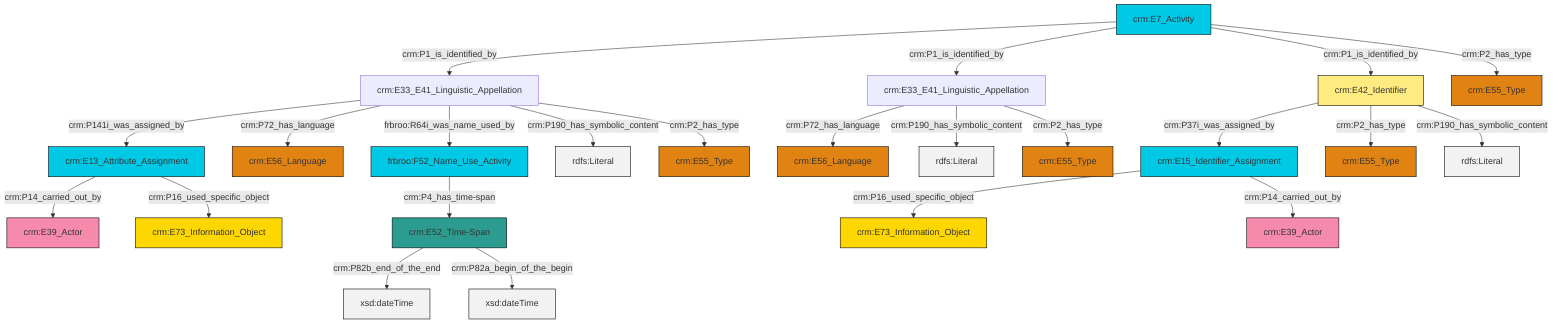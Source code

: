 graph TD
classDef Literal fill:#f2f2f2,stroke:#000000;
classDef CRM_Entity fill:#FFFFFF,stroke:#000000;
classDef Temporal_Entity fill:#00C9E6, stroke:#000000;
classDef Type fill:#E18312, stroke:#000000;
classDef Time-Span fill:#2C9C91, stroke:#000000;
classDef Appellation fill:#FFEB7F, stroke:#000000;
classDef Place fill:#008836, stroke:#000000;
classDef Persistent_Item fill:#B266B2, stroke:#000000;
classDef Conceptual_Object fill:#FFD700, stroke:#000000;
classDef Physical_Thing fill:#D2B48C, stroke:#000000;
classDef Actor fill:#f58aad, stroke:#000000;
classDef PC_Classes fill:#4ce600, stroke:#000000;
classDef Multi fill:#cccccc,stroke:#000000;

6["crm:E13_Attribute_Assignment"]:::Temporal_Entity -->|crm:P14_carried_out_by| 7["crm:E39_Actor"]:::Actor
8["crm:E33_E41_Linguistic_Appellation"]:::Default -->|crm:P141i_was_assigned_by| 6["crm:E13_Attribute_Assignment"]:::Temporal_Entity
8["crm:E33_E41_Linguistic_Appellation"]:::Default -->|crm:P72_has_language| 11["crm:E56_Language"]:::Type
2["crm:E7_Activity"]:::Temporal_Entity -->|crm:P1_is_identified_by| 8["crm:E33_E41_Linguistic_Appellation"]:::Default
14["crm:E33_E41_Linguistic_Appellation"]:::Default -->|crm:P72_has_language| 15["crm:E56_Language"]:::Type
8["crm:E33_E41_Linguistic_Appellation"]:::Default -->|frbroo:R64i_was_name_used_by| 9["frbroo:F52_Name_Use_Activity"]:::Temporal_Entity
8["crm:E33_E41_Linguistic_Appellation"]:::Default -->|crm:P190_has_symbolic_content| 22[rdfs:Literal]:::Literal
23["crm:E52_Time-Span"]:::Time-Span -->|crm:P82b_end_of_the_end| 24[xsd:dateTime]:::Literal
19["crm:E15_Identifier_Assignment"]:::Temporal_Entity -->|crm:P16_used_specific_object| 25["crm:E73_Information_Object"]:::Conceptual_Object
2["crm:E7_Activity"]:::Temporal_Entity -->|crm:P1_is_identified_by| 14["crm:E33_E41_Linguistic_Appellation"]:::Default
4["crm:E42_Identifier"]:::Appellation -->|crm:P37i_was_assigned_by| 19["crm:E15_Identifier_Assignment"]:::Temporal_Entity
8["crm:E33_E41_Linguistic_Appellation"]:::Default -->|crm:P2_has_type| 17["crm:E55_Type"]:::Type
14["crm:E33_E41_Linguistic_Appellation"]:::Default -->|crm:P190_has_symbolic_content| 33[rdfs:Literal]:::Literal
19["crm:E15_Identifier_Assignment"]:::Temporal_Entity -->|crm:P14_carried_out_by| 26["crm:E39_Actor"]:::Actor
4["crm:E42_Identifier"]:::Appellation -->|crm:P2_has_type| 12["crm:E55_Type"]:::Type
9["frbroo:F52_Name_Use_Activity"]:::Temporal_Entity -->|crm:P4_has_time-span| 23["crm:E52_Time-Span"]:::Time-Span
23["crm:E52_Time-Span"]:::Time-Span -->|crm:P82a_begin_of_the_begin| 36[xsd:dateTime]:::Literal
4["crm:E42_Identifier"]:::Appellation -->|crm:P190_has_symbolic_content| 37[rdfs:Literal]:::Literal
2["crm:E7_Activity"]:::Temporal_Entity -->|crm:P1_is_identified_by| 4["crm:E42_Identifier"]:::Appellation
14["crm:E33_E41_Linguistic_Appellation"]:::Default -->|crm:P2_has_type| 31["crm:E55_Type"]:::Type
2["crm:E7_Activity"]:::Temporal_Entity -->|crm:P2_has_type| 38["crm:E55_Type"]:::Type
6["crm:E13_Attribute_Assignment"]:::Temporal_Entity -->|crm:P16_used_specific_object| 0["crm:E73_Information_Object"]:::Conceptual_Object